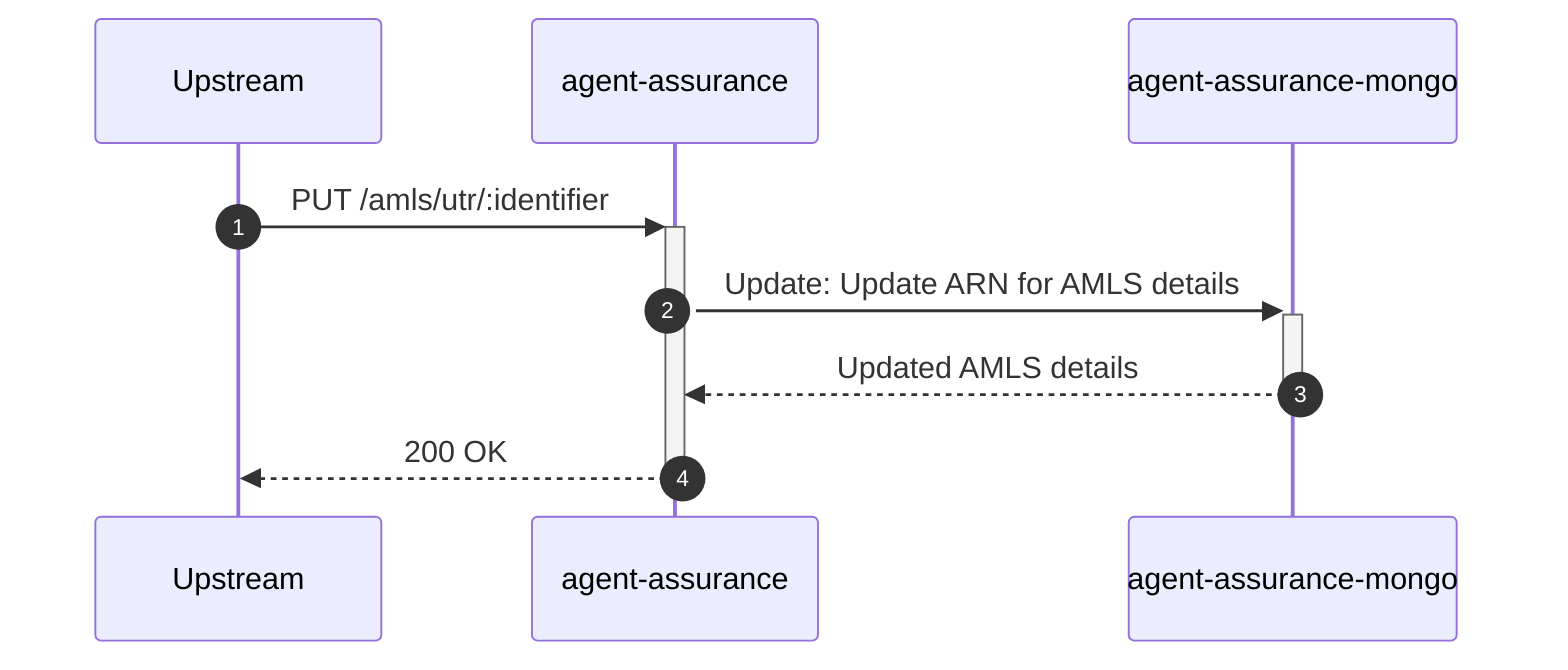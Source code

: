 sequenceDiagram
    autonumber
    participant Upstream
    participant agent-assurance
    participant agent-assurance-mongo

    Upstream->>+agent-assurance: PUT /amls/utr/:identifier
    agent-assurance->>+agent-assurance-mongo: Update: Update ARN for AMLS details
    agent-assurance-mongo-->>-agent-assurance: Updated AMLS details
    agent-assurance-->>-Upstream: 200 OK